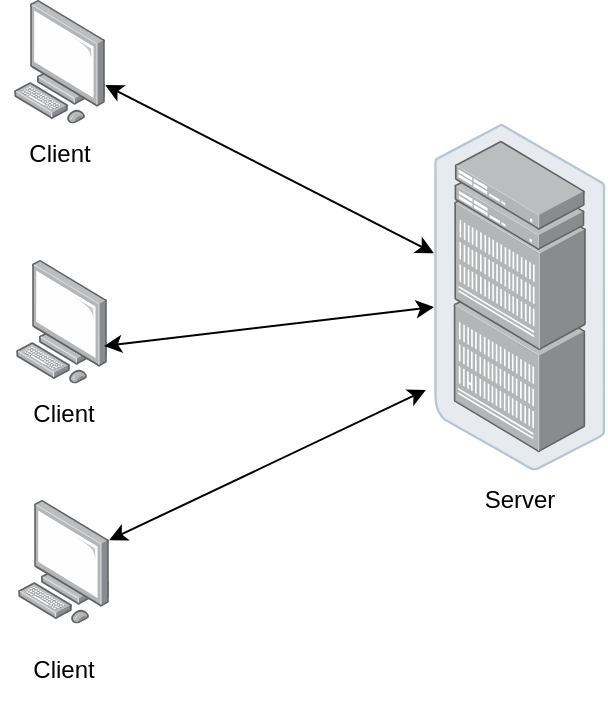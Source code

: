 <mxfile version="24.2.5" type="device">
  <diagram name="Page-1" id="8A7zr2OSOYg6jmtrhSlC">
    <mxGraphModel dx="1154" dy="772" grid="1" gridSize="10" guides="1" tooltips="1" connect="1" arrows="1" fold="1" page="1" pageScale="1" pageWidth="850" pageHeight="1100" math="0" shadow="0">
      <root>
        <mxCell id="0" />
        <mxCell id="1" parent="0" />
        <mxCell id="cghlPoO2WUGQl0YTenx6-1" value="" style="image;points=[];aspect=fixed;html=1;align=center;shadow=0;dashed=0;image=img/lib/allied_telesis/computer_and_terminals/Personal_Computer.svg;" vertex="1" parent="1">
          <mxGeometry x="120" y="140" width="45.6" height="61.8" as="geometry" />
        </mxCell>
        <mxCell id="cghlPoO2WUGQl0YTenx6-2" value="" style="image;points=[];aspect=fixed;html=1;align=center;shadow=0;dashed=0;image=img/lib/allied_telesis/computer_and_terminals/Personal_Computer.svg;" vertex="1" parent="1">
          <mxGeometry x="121" y="270" width="45.6" height="61.8" as="geometry" />
        </mxCell>
        <mxCell id="cghlPoO2WUGQl0YTenx6-3" value="" style="image;points=[];aspect=fixed;html=1;align=center;shadow=0;dashed=0;image=img/lib/allied_telesis/computer_and_terminals/Personal_Computer.svg;" vertex="1" parent="1">
          <mxGeometry x="122" y="390" width="45.6" height="61.8" as="geometry" />
        </mxCell>
        <mxCell id="cghlPoO2WUGQl0YTenx6-4" value="" style="image;points=[];aspect=fixed;html=1;align=center;shadow=0;dashed=0;image=img/lib/allied_telesis/storage/Datacenter_Server_Rack_EoR.svg;" vertex="1" parent="1">
          <mxGeometry x="330" y="201.8" width="85.8" height="173.4" as="geometry" />
        </mxCell>
        <mxCell id="cghlPoO2WUGQl0YTenx6-5" value="Client" style="text;html=1;align=center;verticalAlign=middle;whiteSpace=wrap;rounded=0;" vertex="1" parent="1">
          <mxGeometry x="113" y="202" width="60" height="30" as="geometry" />
        </mxCell>
        <mxCell id="cghlPoO2WUGQl0YTenx6-6" value="Client" style="text;html=1;align=center;verticalAlign=middle;whiteSpace=wrap;rounded=0;" vertex="1" parent="1">
          <mxGeometry x="114.8" y="331.8" width="60" height="30" as="geometry" />
        </mxCell>
        <mxCell id="cghlPoO2WUGQl0YTenx6-7" value="Client" style="text;html=1;align=center;verticalAlign=middle;whiteSpace=wrap;rounded=0;" vertex="1" parent="1">
          <mxGeometry x="114.8" y="460" width="60" height="30" as="geometry" />
        </mxCell>
        <mxCell id="cghlPoO2WUGQl0YTenx6-8" value="Server" style="text;html=1;align=center;verticalAlign=middle;whiteSpace=wrap;rounded=0;" vertex="1" parent="1">
          <mxGeometry x="343" y="375" width="60" height="30" as="geometry" />
        </mxCell>
        <mxCell id="cghlPoO2WUGQl0YTenx6-9" value="" style="endArrow=classic;startArrow=classic;html=1;rounded=0;entryX=-0.047;entryY=0.768;entryDx=0;entryDy=0;entryPerimeter=0;" edge="1" parent="1" source="cghlPoO2WUGQl0YTenx6-3" target="cghlPoO2WUGQl0YTenx6-4">
          <mxGeometry width="50" height="50" relative="1" as="geometry">
            <mxPoint x="400" y="430" as="sourcePoint" />
            <mxPoint x="450" y="380" as="targetPoint" />
          </mxGeometry>
        </mxCell>
        <mxCell id="cghlPoO2WUGQl0YTenx6-10" value="" style="endArrow=classic;startArrow=classic;html=1;rounded=0;exitX=0.965;exitY=0.696;exitDx=0;exitDy=0;exitPerimeter=0;" edge="1" parent="1" source="cghlPoO2WUGQl0YTenx6-2" target="cghlPoO2WUGQl0YTenx6-4">
          <mxGeometry width="50" height="50" relative="1" as="geometry">
            <mxPoint x="178" y="420" as="sourcePoint" />
            <mxPoint x="336" y="345" as="targetPoint" />
          </mxGeometry>
        </mxCell>
        <mxCell id="cghlPoO2WUGQl0YTenx6-11" value="" style="endArrow=classic;startArrow=classic;html=1;rounded=0;" edge="1" parent="1" source="cghlPoO2WUGQl0YTenx6-1" target="cghlPoO2WUGQl0YTenx6-4">
          <mxGeometry width="50" height="50" relative="1" as="geometry">
            <mxPoint x="175" y="323" as="sourcePoint" />
            <mxPoint x="340" y="304" as="targetPoint" />
          </mxGeometry>
        </mxCell>
      </root>
    </mxGraphModel>
  </diagram>
</mxfile>
